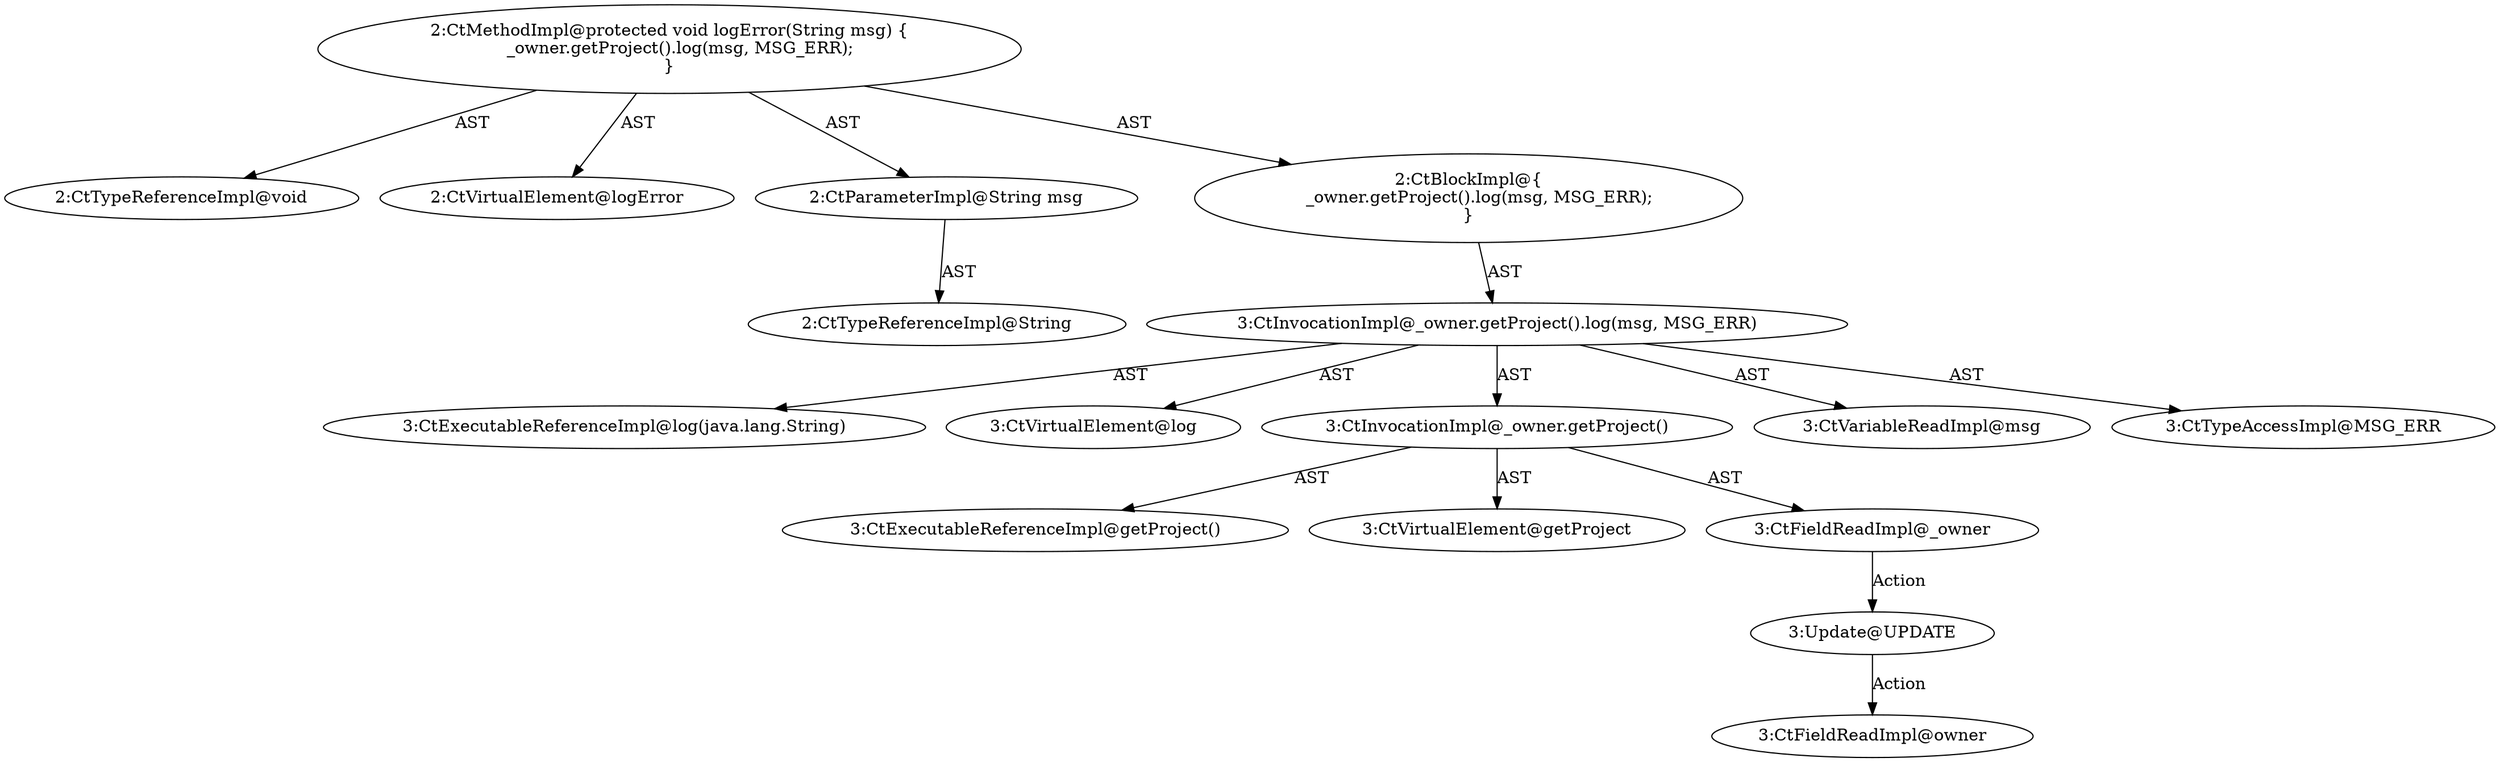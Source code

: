 digraph "logError#?,String" {
0 [label="2:CtTypeReferenceImpl@void" shape=ellipse]
1 [label="2:CtVirtualElement@logError" shape=ellipse]
2 [label="2:CtParameterImpl@String msg" shape=ellipse]
3 [label="2:CtTypeReferenceImpl@String" shape=ellipse]
4 [label="3:CtExecutableReferenceImpl@log(java.lang.String)" shape=ellipse]
5 [label="3:CtVirtualElement@log" shape=ellipse]
6 [label="3:CtExecutableReferenceImpl@getProject()" shape=ellipse]
7 [label="3:CtVirtualElement@getProject" shape=ellipse]
8 [label="3:CtFieldReadImpl@_owner" shape=ellipse]
9 [label="3:CtInvocationImpl@_owner.getProject()" shape=ellipse]
10 [label="3:CtVariableReadImpl@msg" shape=ellipse]
11 [label="3:CtTypeAccessImpl@MSG_ERR" shape=ellipse]
12 [label="3:CtInvocationImpl@_owner.getProject().log(msg, MSG_ERR)" shape=ellipse]
13 [label="2:CtBlockImpl@\{
    _owner.getProject().log(msg, MSG_ERR);
\}" shape=ellipse]
14 [label="2:CtMethodImpl@protected void logError(String msg) \{
    _owner.getProject().log(msg, MSG_ERR);
\}" shape=ellipse]
15 [label="3:Update@UPDATE" shape=ellipse]
16 [label="3:CtFieldReadImpl@owner" shape=ellipse]
2 -> 3 [label="AST"];
8 -> 15 [label="Action"];
9 -> 7 [label="AST"];
9 -> 8 [label="AST"];
9 -> 6 [label="AST"];
12 -> 5 [label="AST"];
12 -> 9 [label="AST"];
12 -> 4 [label="AST"];
12 -> 10 [label="AST"];
12 -> 11 [label="AST"];
13 -> 12 [label="AST"];
14 -> 1 [label="AST"];
14 -> 0 [label="AST"];
14 -> 2 [label="AST"];
14 -> 13 [label="AST"];
15 -> 16 [label="Action"];
}